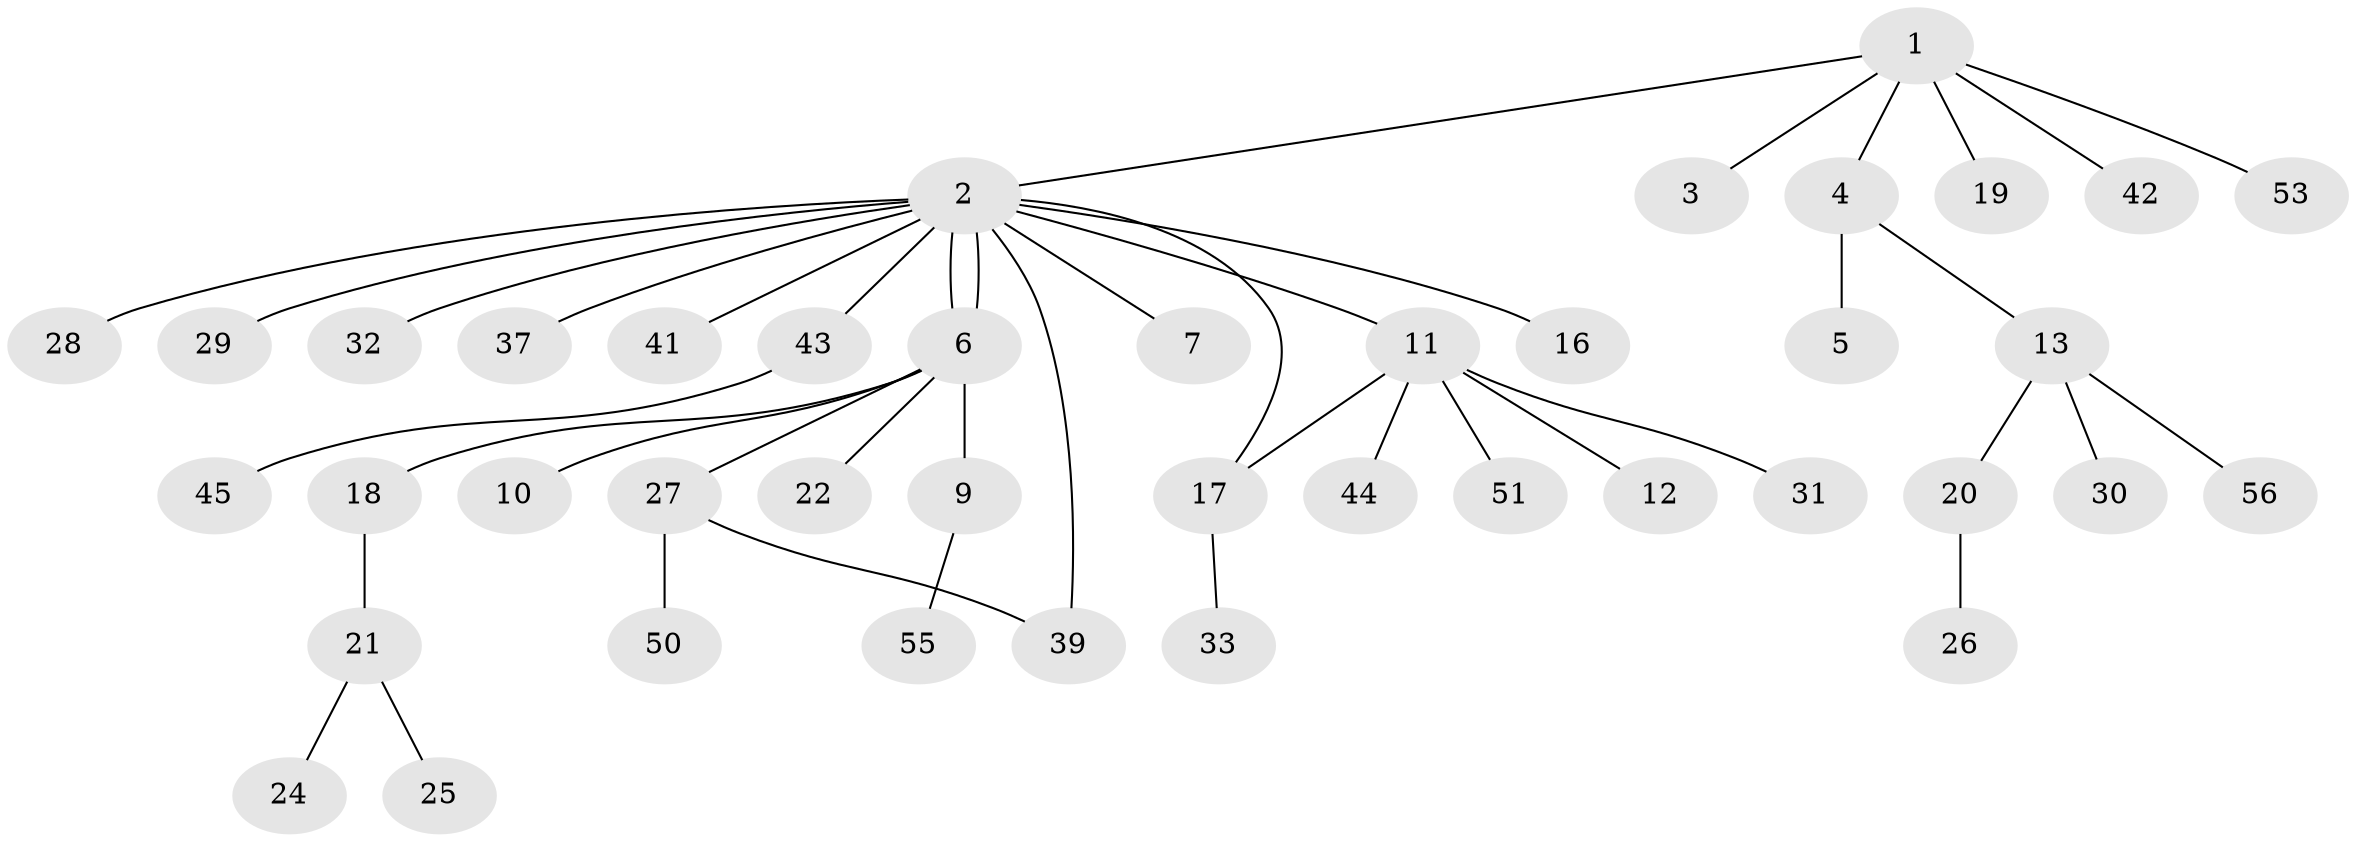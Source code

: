 // original degree distribution, {7: 0.03389830508474576, 13: 0.01694915254237288, 2: 0.2542372881355932, 4: 0.05084745762711865, 1: 0.5254237288135594, 6: 0.01694915254237288, 3: 0.1016949152542373}
// Generated by graph-tools (version 1.1) at 2025/41/03/06/25 10:41:45]
// undirected, 41 vertices, 43 edges
graph export_dot {
graph [start="1"]
  node [color=gray90,style=filled];
  1 [super="+54"];
  2 [super="+15"];
  3 [super="+57"];
  4 [super="+23"];
  5;
  6 [super="+8"];
  7;
  9 [super="+14"];
  10;
  11 [super="+47"];
  12 [super="+35"];
  13 [super="+34"];
  16;
  17 [super="+36"];
  18;
  19;
  20;
  21 [super="+48"];
  22 [super="+58"];
  24;
  25;
  26;
  27 [super="+38"];
  28;
  29 [super="+59"];
  30;
  31;
  32;
  33;
  37;
  39 [super="+40"];
  41;
  42 [super="+49"];
  43;
  44;
  45 [super="+46"];
  50;
  51 [super="+52"];
  53;
  55;
  56;
  1 -- 2;
  1 -- 3;
  1 -- 4;
  1 -- 19;
  1 -- 42;
  1 -- 53;
  2 -- 6;
  2 -- 6;
  2 -- 7;
  2 -- 11;
  2 -- 16;
  2 -- 28;
  2 -- 29;
  2 -- 32;
  2 -- 41;
  2 -- 17;
  2 -- 43;
  2 -- 37;
  2 -- 39;
  4 -- 5;
  4 -- 13;
  6 -- 9;
  6 -- 18;
  6 -- 22;
  6 -- 10;
  6 -- 27;
  9 -- 55;
  11 -- 12;
  11 -- 17;
  11 -- 31;
  11 -- 44;
  11 -- 51;
  13 -- 20;
  13 -- 30;
  13 -- 56;
  17 -- 33;
  18 -- 21;
  20 -- 26;
  21 -- 24;
  21 -- 25;
  27 -- 50;
  27 -- 39;
  43 -- 45;
}
